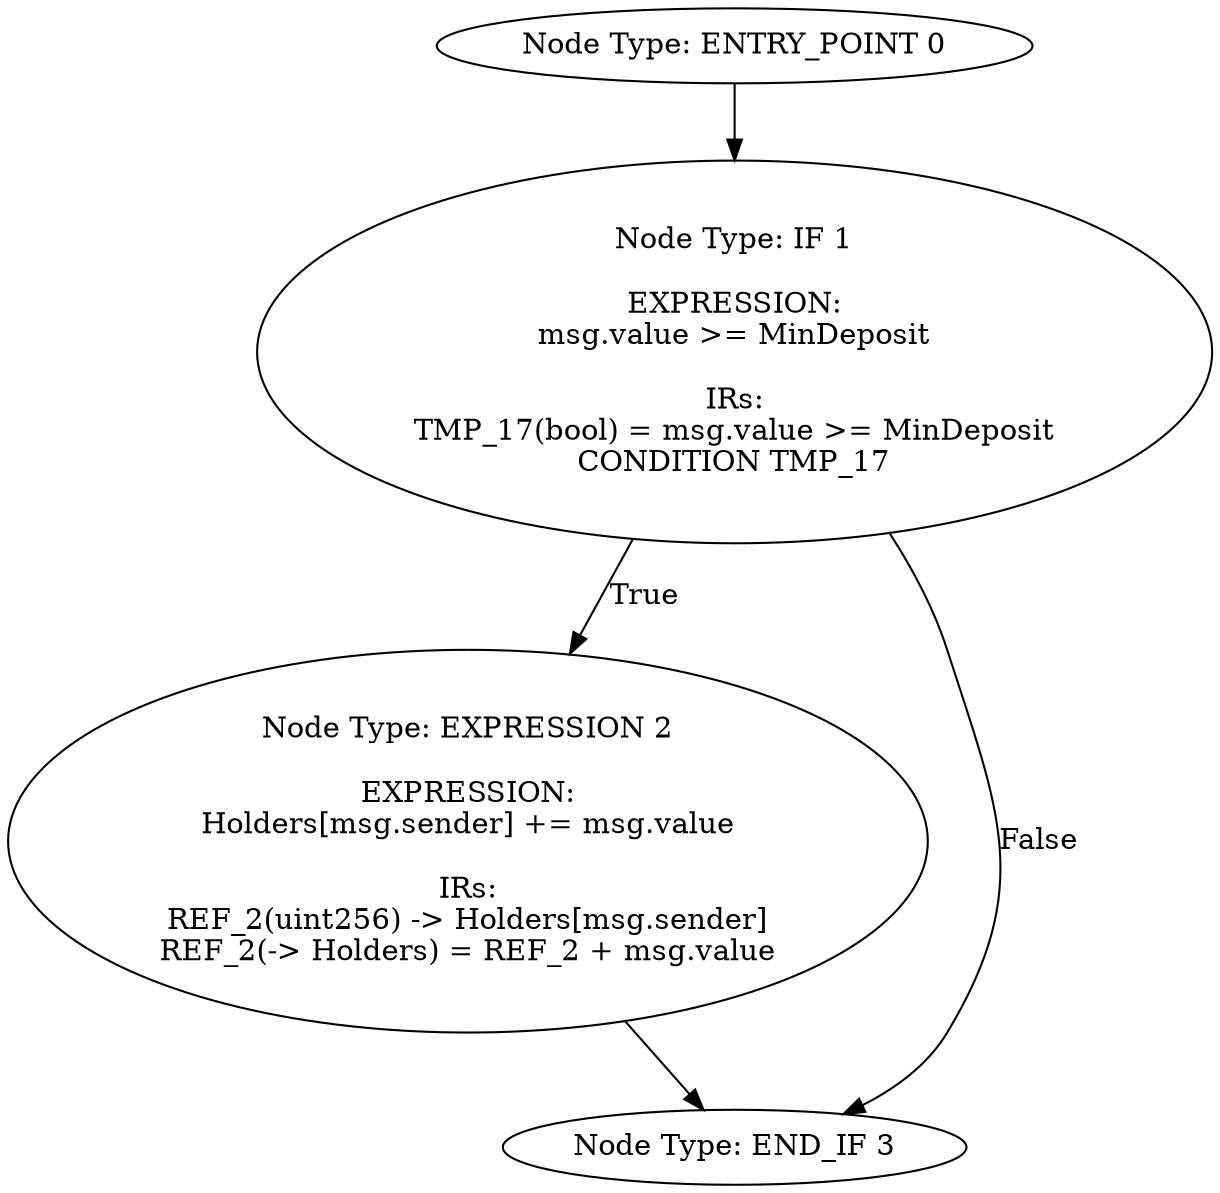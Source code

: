 digraph{
0[label="Node Type: ENTRY_POINT 0
"];
0->1;
1[label="Node Type: IF 1

EXPRESSION:
msg.value >= MinDeposit

IRs:
TMP_17(bool) = msg.value >= MinDeposit
CONDITION TMP_17"];
1->2[label="True"];
1->3[label="False"];
2[label="Node Type: EXPRESSION 2

EXPRESSION:
Holders[msg.sender] += msg.value

IRs:
REF_2(uint256) -> Holders[msg.sender]
REF_2(-> Holders) = REF_2 + msg.value"];
2->3;
3[label="Node Type: END_IF 3
"];
}
